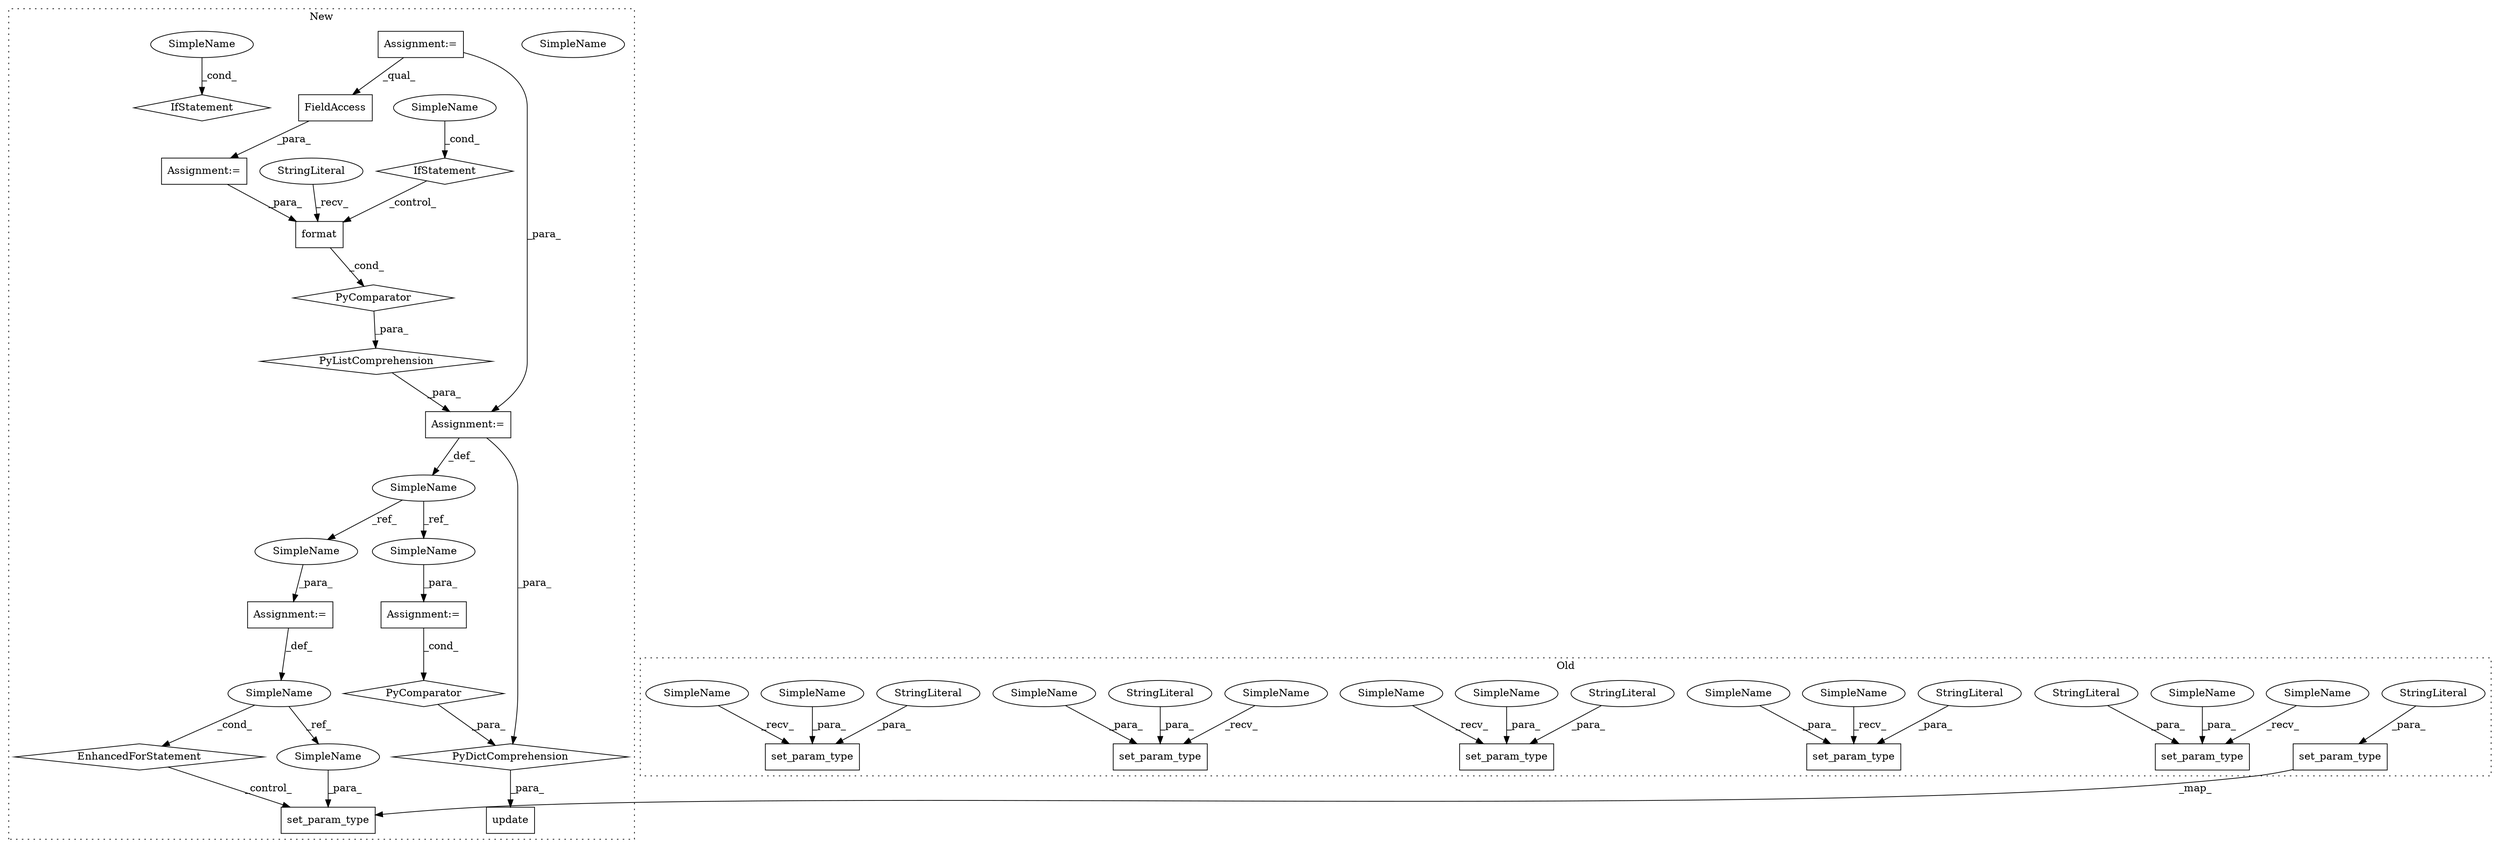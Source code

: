 digraph G {
subgraph cluster0 {
1 [label="set_param_type" a="32" s="11873,11918" l="15,1" shape="box"];
7 [label="set_param_type" a="32" s="11718,11755" l="15,1" shape="box"];
13 [label="set_param_type" a="32" s="11989,12036" l="15,1" shape="box"];
16 [label="StringLiteral" a="45" s="12004" l="26" shape="ellipse"];
17 [label="set_param_type" a="32" s="11816,11861" l="15,1" shape="box"];
18 [label="StringLiteral" a="45" s="11733" l="16" shape="ellipse"];
19 [label="StringLiteral" a="45" s="11831" l="24" shape="ellipse"];
24 [label="StringLiteral" a="45" s="11888" l="24" shape="ellipse"];
29 [label="set_param_type" a="32" s="11930,11977" l="15,1" shape="box"];
30 [label="StringLiteral" a="45" s="11945" l="26" shape="ellipse"];
31 [label="set_param_type" a="32" s="11767,11804" l="15,1" shape="box"];
32 [label="StringLiteral" a="45" s="11782" l="16" shape="ellipse"];
33 [label="SimpleName" a="42" s="11762" l="4" shape="ellipse"];
34 [label="SimpleName" a="42" s="11868" l="4" shape="ellipse"];
35 [label="SimpleName" a="42" s="11925" l="4" shape="ellipse"];
36 [label="SimpleName" a="42" s="11984" l="4" shape="ellipse"];
37 [label="SimpleName" a="42" s="11811" l="4" shape="ellipse"];
39 [label="SimpleName" a="42" s="11856" l="5" shape="ellipse"];
40 [label="SimpleName" a="42" s="11913" l="5" shape="ellipse"];
41 [label="SimpleName" a="42" s="11799" l="5" shape="ellipse"];
42 [label="SimpleName" a="42" s="11972" l="5" shape="ellipse"];
43 [label="SimpleName" a="42" s="12031" l="5" shape="ellipse"];
label = "Old";
style="dotted";
}
subgraph cluster1 {
2 [label="format" a="32" s="11859,11882" l="7,1" shape="box"];
3 [label="PyComparator" a="113" s="11944" l="64" shape="diamond"];
4 [label="EnhancedForStatement" a="70" s="12310,12418" l="53,2" shape="diamond"];
5 [label="PyComparator" a="113" s="12125" l="55" shape="diamond"];
6 [label="IfStatement" a="25" s="11944" l="64" shape="diamond"];
8 [label="set_param_type" a="32" s="12433,12470" l="15,1" shape="box"];
9 [label="update" a="32" s="12021,12188" l="18,-5" shape="box"];
10 [label="IfStatement" a="25" s="12125" l="55" shape="diamond"];
11 [label="SimpleName" a="42" s="12375" l="16" shape="ellipse"];
12 [label="SimpleName" a="42" s="12003" l="5" shape="ellipse"];
14 [label="PyListComprehension" a="109" s="11846" l="170" shape="diamond"];
15 [label="StringLiteral" a="45" s="11846" l="12" shape="ellipse"];
20 [label="Assignment:=" a="7" s="12310,12418" l="53,2" shape="box"];
21 [label="SimpleName" a="42" s="11810" l="24" shape="ellipse"];
22 [label="Assignment:=" a="7" s="12125" l="55" shape="box"];
23 [label="Assignment:=" a="7" s="11944" l="64" shape="box"];
25 [label="Assignment:=" a="7" s="11629" l="12" shape="box"];
26 [label="FieldAccess" a="22" s="11966" l="33" shape="box"];
27 [label="Assignment:=" a="7" s="11834" l="12" shape="box"];
28 [label="PyDictComprehension" a="110" s="12039" l="149" shape="diamond"];
38 [label="SimpleName" a="42" s="12448" l="16" shape="ellipse"];
44 [label="SimpleName" a="42" s="12003" l="5" shape="ellipse"];
45 [label="SimpleName" a="42" s="12175" l="5" shape="ellipse"];
46 [label="SimpleName" a="42" s="12394" l="24" shape="ellipse"];
47 [label="SimpleName" a="42" s="12147" l="24" shape="ellipse"];
label = "New";
style="dotted";
}
2 -> 3 [label="_cond_"];
3 -> 14 [label="_para_"];
4 -> 8 [label="_control_"];
5 -> 28 [label="_para_"];
6 -> 2 [label="_control_"];
7 -> 8 [label="_map_"];
11 -> 38 [label="_ref_"];
11 -> 4 [label="_cond_"];
14 -> 27 [label="_para_"];
15 -> 2 [label="_recv_"];
16 -> 13 [label="_para_"];
18 -> 7 [label="_para_"];
19 -> 17 [label="_para_"];
20 -> 11 [label="_def_"];
21 -> 46 [label="_ref_"];
21 -> 47 [label="_ref_"];
22 -> 5 [label="_cond_"];
23 -> 2 [label="_para_"];
24 -> 1 [label="_para_"];
25 -> 26 [label="_qual_"];
25 -> 27 [label="_para_"];
26 -> 23 [label="_para_"];
27 -> 28 [label="_para_"];
27 -> 21 [label="_def_"];
28 -> 9 [label="_para_"];
30 -> 29 [label="_para_"];
32 -> 31 [label="_para_"];
33 -> 31 [label="_recv_"];
34 -> 1 [label="_recv_"];
35 -> 29 [label="_recv_"];
36 -> 13 [label="_recv_"];
37 -> 17 [label="_recv_"];
38 -> 8 [label="_para_"];
39 -> 17 [label="_para_"];
40 -> 1 [label="_para_"];
41 -> 31 [label="_para_"];
42 -> 29 [label="_para_"];
43 -> 13 [label="_para_"];
44 -> 6 [label="_cond_"];
45 -> 10 [label="_cond_"];
46 -> 20 [label="_para_"];
47 -> 22 [label="_para_"];
}